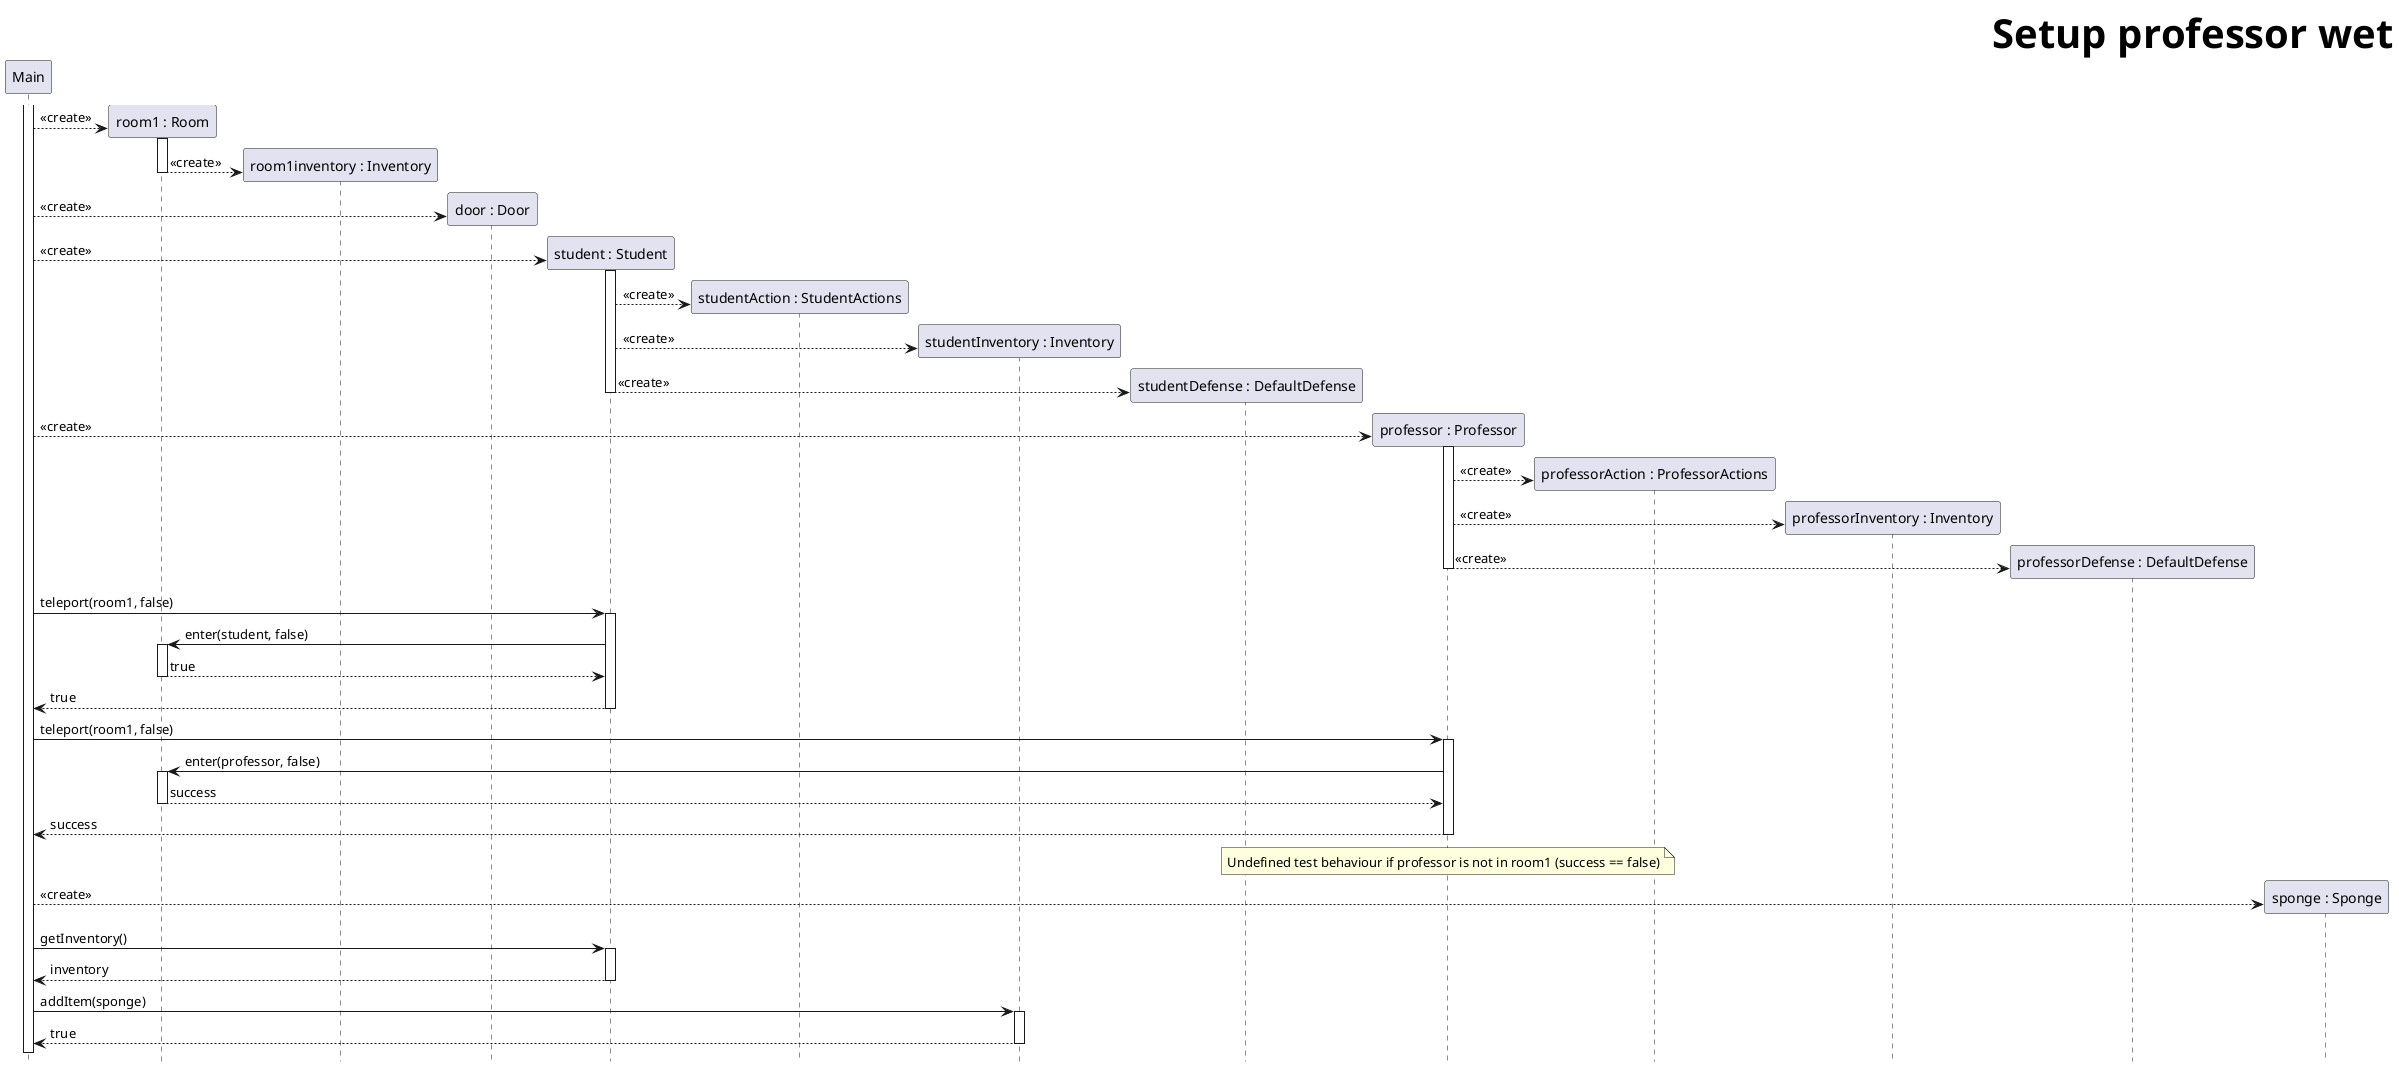 @startuml SetupProfessorWet
skinparam headerFontSize 40
skinparam HeaderFontColor #000000
skinparam HeaderFontStyle bold
header Setup professor wet
hide footbox

participant main as "Main"
activate main

create room1 as "room1 : Room"
main --> room1 ++: <<create>>
create r1inv as "room1inventory : Inventory"
room1 --> r1inv --: <<create>>


create door as "door : Door"
main --> door : <<create>>

create student as "student : Student"
main --> student ++: <<create>>
create studentAction as "studentAction : StudentActions"
student --> studentAction : <<create>>
create inventory as "studentInventory : Inventory"
student --> inventory : <<create>>
create defense as "studentDefense : DefaultDefense"
student --> defense --: <<create>>

create professor as "professor : Professor"
main --> professor ++: <<create>>
create action as "professorAction : ProfessorActions"
professor --> action : <<create>>
create profInventory as "professorInventory : Inventory"
professor --> profInventory : <<create>>
create profDefense as "professorDefense : DefaultDefense"
professor --> profDefense --: <<create>>

main -> student ++ : teleport(room1, false)
student -> room1 ++ : enter(student, false)
return true
return true

main -> professor ++ : teleport(room1, false)
professor -> room1 ++ : enter(professor, false)
return success
return success

note over professor : Undefined test behaviour if professor is not in room1 (success == false)

create sponge as "sponge : Sponge"
main --> sponge: <<create>>

main -> student ++ : getInventory()
return inventory

main -> inventory ++: addItem(sponge)
return true

@enduml